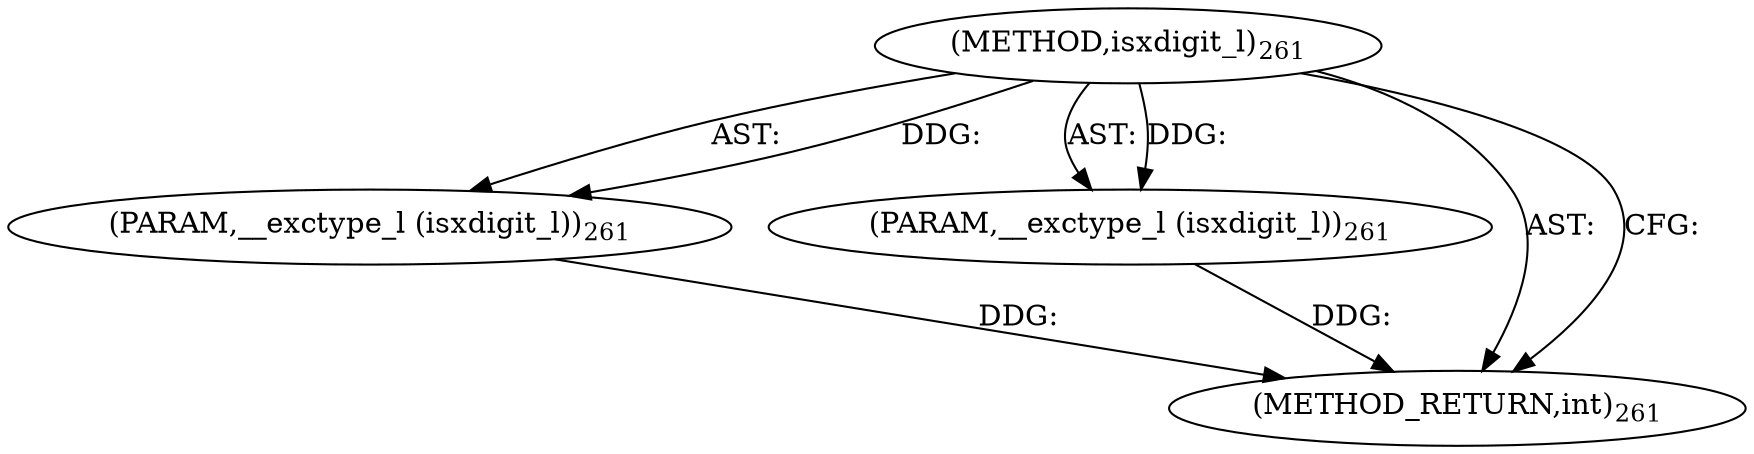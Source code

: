 digraph "isxdigit_l" {  
"3053" [label = <(METHOD,isxdigit_l)<SUB>261</SUB>> ]
"3054" [label = <(PARAM,__exctype_l (isxdigit_l))<SUB>261</SUB>> ]
"3055" [label = <(PARAM,__exctype_l (isxdigit_l))<SUB>261</SUB>> ]
"3056" [label = <(METHOD_RETURN,int)<SUB>261</SUB>> ]
  "3053" -> "3054"  [ label = "AST: "] 
  "3053" -> "3055"  [ label = "AST: "] 
  "3053" -> "3056"  [ label = "AST: "] 
  "3053" -> "3056"  [ label = "CFG: "] 
  "3054" -> "3056"  [ label = "DDG: "] 
  "3055" -> "3056"  [ label = "DDG: "] 
  "3053" -> "3054"  [ label = "DDG: "] 
  "3053" -> "3055"  [ label = "DDG: "] 
}
